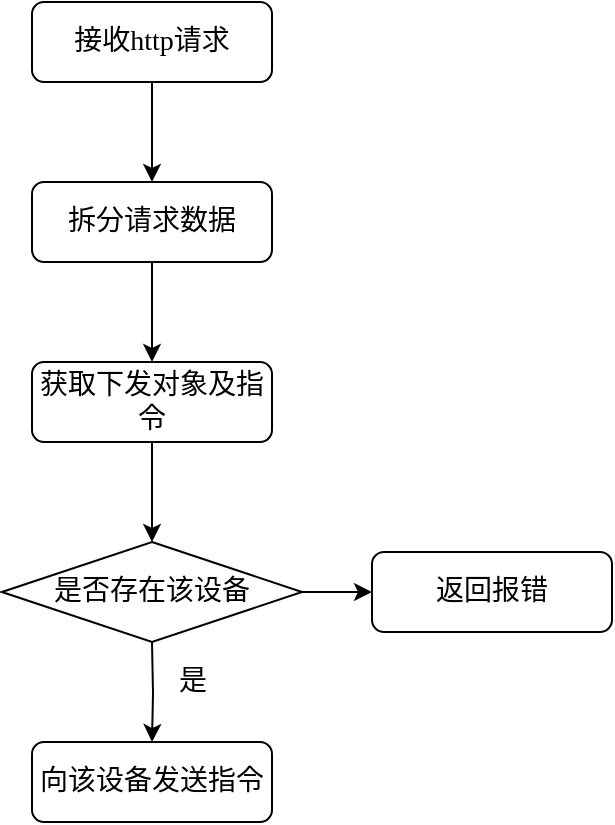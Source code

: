 <mxfile version="18.0.6" type="github">
  <diagram id="C5RBs43oDa-KdzZeNtuy" name="Page-1">
    <mxGraphModel dx="1038" dy="539" grid="1" gridSize="10" guides="1" tooltips="1" connect="1" arrows="1" fold="1" page="1" pageScale="1" pageWidth="827" pageHeight="1169" math="0" shadow="0">
      <root>
        <mxCell id="WIyWlLk6GJQsqaUBKTNV-0" />
        <mxCell id="WIyWlLk6GJQsqaUBKTNV-1" parent="WIyWlLk6GJQsqaUBKTNV-0" />
        <mxCell id="qcJp4AAbtySxRiNVdOmy-3" style="edgeStyle=orthogonalEdgeStyle;rounded=0;orthogonalLoop=1;jettySize=auto;html=1;exitX=0.5;exitY=1;exitDx=0;exitDy=0;entryX=0.5;entryY=0;entryDx=0;entryDy=0;fontFamily=宋体;fontSize=14;" edge="1" parent="WIyWlLk6GJQsqaUBKTNV-1" source="WIyWlLk6GJQsqaUBKTNV-3" target="qcJp4AAbtySxRiNVdOmy-0">
          <mxGeometry relative="1" as="geometry" />
        </mxCell>
        <mxCell id="WIyWlLk6GJQsqaUBKTNV-3" value="接收http请求" style="rounded=1;whiteSpace=wrap;html=1;fontSize=14;glass=0;strokeWidth=1;shadow=0;fontFamily=宋体;" parent="WIyWlLk6GJQsqaUBKTNV-1" vertex="1">
          <mxGeometry x="160" y="80" width="120" height="40" as="geometry" />
        </mxCell>
        <mxCell id="qcJp4AAbtySxRiNVdOmy-2" value="" style="edgeStyle=orthogonalEdgeStyle;rounded=0;orthogonalLoop=1;jettySize=auto;html=1;fontFamily=宋体;fontSize=14;" edge="1" parent="WIyWlLk6GJQsqaUBKTNV-1" source="qcJp4AAbtySxRiNVdOmy-0" target="qcJp4AAbtySxRiNVdOmy-1">
          <mxGeometry relative="1" as="geometry" />
        </mxCell>
        <mxCell id="qcJp4AAbtySxRiNVdOmy-0" value="拆分请求数据" style="rounded=1;whiteSpace=wrap;html=1;fontSize=14;glass=0;strokeWidth=1;shadow=0;fontFamily=宋体;" vertex="1" parent="WIyWlLk6GJQsqaUBKTNV-1">
          <mxGeometry x="160" y="170" width="120" height="40" as="geometry" />
        </mxCell>
        <mxCell id="qcJp4AAbtySxRiNVdOmy-5" value="" style="edgeStyle=orthogonalEdgeStyle;rounded=0;orthogonalLoop=1;jettySize=auto;html=1;fontFamily=宋体;fontSize=14;" edge="1" parent="WIyWlLk6GJQsqaUBKTNV-1" source="qcJp4AAbtySxRiNVdOmy-1">
          <mxGeometry relative="1" as="geometry">
            <mxPoint x="220" y="350" as="targetPoint" />
          </mxGeometry>
        </mxCell>
        <mxCell id="qcJp4AAbtySxRiNVdOmy-1" value="获取下发对象及指令" style="rounded=1;whiteSpace=wrap;html=1;fontSize=14;glass=0;strokeWidth=1;shadow=0;fontFamily=宋体;" vertex="1" parent="WIyWlLk6GJQsqaUBKTNV-1">
          <mxGeometry x="160" y="260" width="120" height="40" as="geometry" />
        </mxCell>
        <mxCell id="qcJp4AAbtySxRiNVdOmy-7" value="" style="edgeStyle=orthogonalEdgeStyle;rounded=0;orthogonalLoop=1;jettySize=auto;html=1;fontFamily=宋体;fontSize=14;" edge="1" parent="WIyWlLk6GJQsqaUBKTNV-1" target="qcJp4AAbtySxRiNVdOmy-6">
          <mxGeometry relative="1" as="geometry">
            <mxPoint x="220" y="400" as="sourcePoint" />
          </mxGeometry>
        </mxCell>
        <mxCell id="qcJp4AAbtySxRiNVdOmy-6" value="向该设备发送指令" style="rounded=1;whiteSpace=wrap;html=1;fontSize=14;glass=0;strokeWidth=1;shadow=0;fontFamily=宋体;" vertex="1" parent="WIyWlLk6GJQsqaUBKTNV-1">
          <mxGeometry x="160" y="450" width="120" height="40" as="geometry" />
        </mxCell>
        <mxCell id="qcJp4AAbtySxRiNVdOmy-11" style="edgeStyle=orthogonalEdgeStyle;rounded=0;orthogonalLoop=1;jettySize=auto;html=1;exitX=1;exitY=0.5;exitDx=0;exitDy=0;entryX=0;entryY=0.5;entryDx=0;entryDy=0;fontFamily=宋体;fontSize=14;" edge="1" parent="WIyWlLk6GJQsqaUBKTNV-1" source="qcJp4AAbtySxRiNVdOmy-8" target="qcJp4AAbtySxRiNVdOmy-10">
          <mxGeometry relative="1" as="geometry" />
        </mxCell>
        <mxCell id="qcJp4AAbtySxRiNVdOmy-8" value="是否存在该设备" style="rhombus;whiteSpace=wrap;html=1;fontFamily=宋体;fontSize=14;" vertex="1" parent="WIyWlLk6GJQsqaUBKTNV-1">
          <mxGeometry x="145" y="350" width="150" height="50" as="geometry" />
        </mxCell>
        <mxCell id="qcJp4AAbtySxRiNVdOmy-9" value="是" style="text;html=1;align=center;verticalAlign=middle;resizable=0;points=[];autosize=1;strokeColor=none;fillColor=none;fontFamily=宋体;fontSize=14;" vertex="1" parent="WIyWlLk6GJQsqaUBKTNV-1">
          <mxGeometry x="225" y="410" width="30" height="20" as="geometry" />
        </mxCell>
        <mxCell id="qcJp4AAbtySxRiNVdOmy-10" value="返回报错" style="rounded=1;whiteSpace=wrap;html=1;fontSize=14;glass=0;strokeWidth=1;shadow=0;fontFamily=宋体;" vertex="1" parent="WIyWlLk6GJQsqaUBKTNV-1">
          <mxGeometry x="330" y="355" width="120" height="40" as="geometry" />
        </mxCell>
      </root>
    </mxGraphModel>
  </diagram>
</mxfile>
